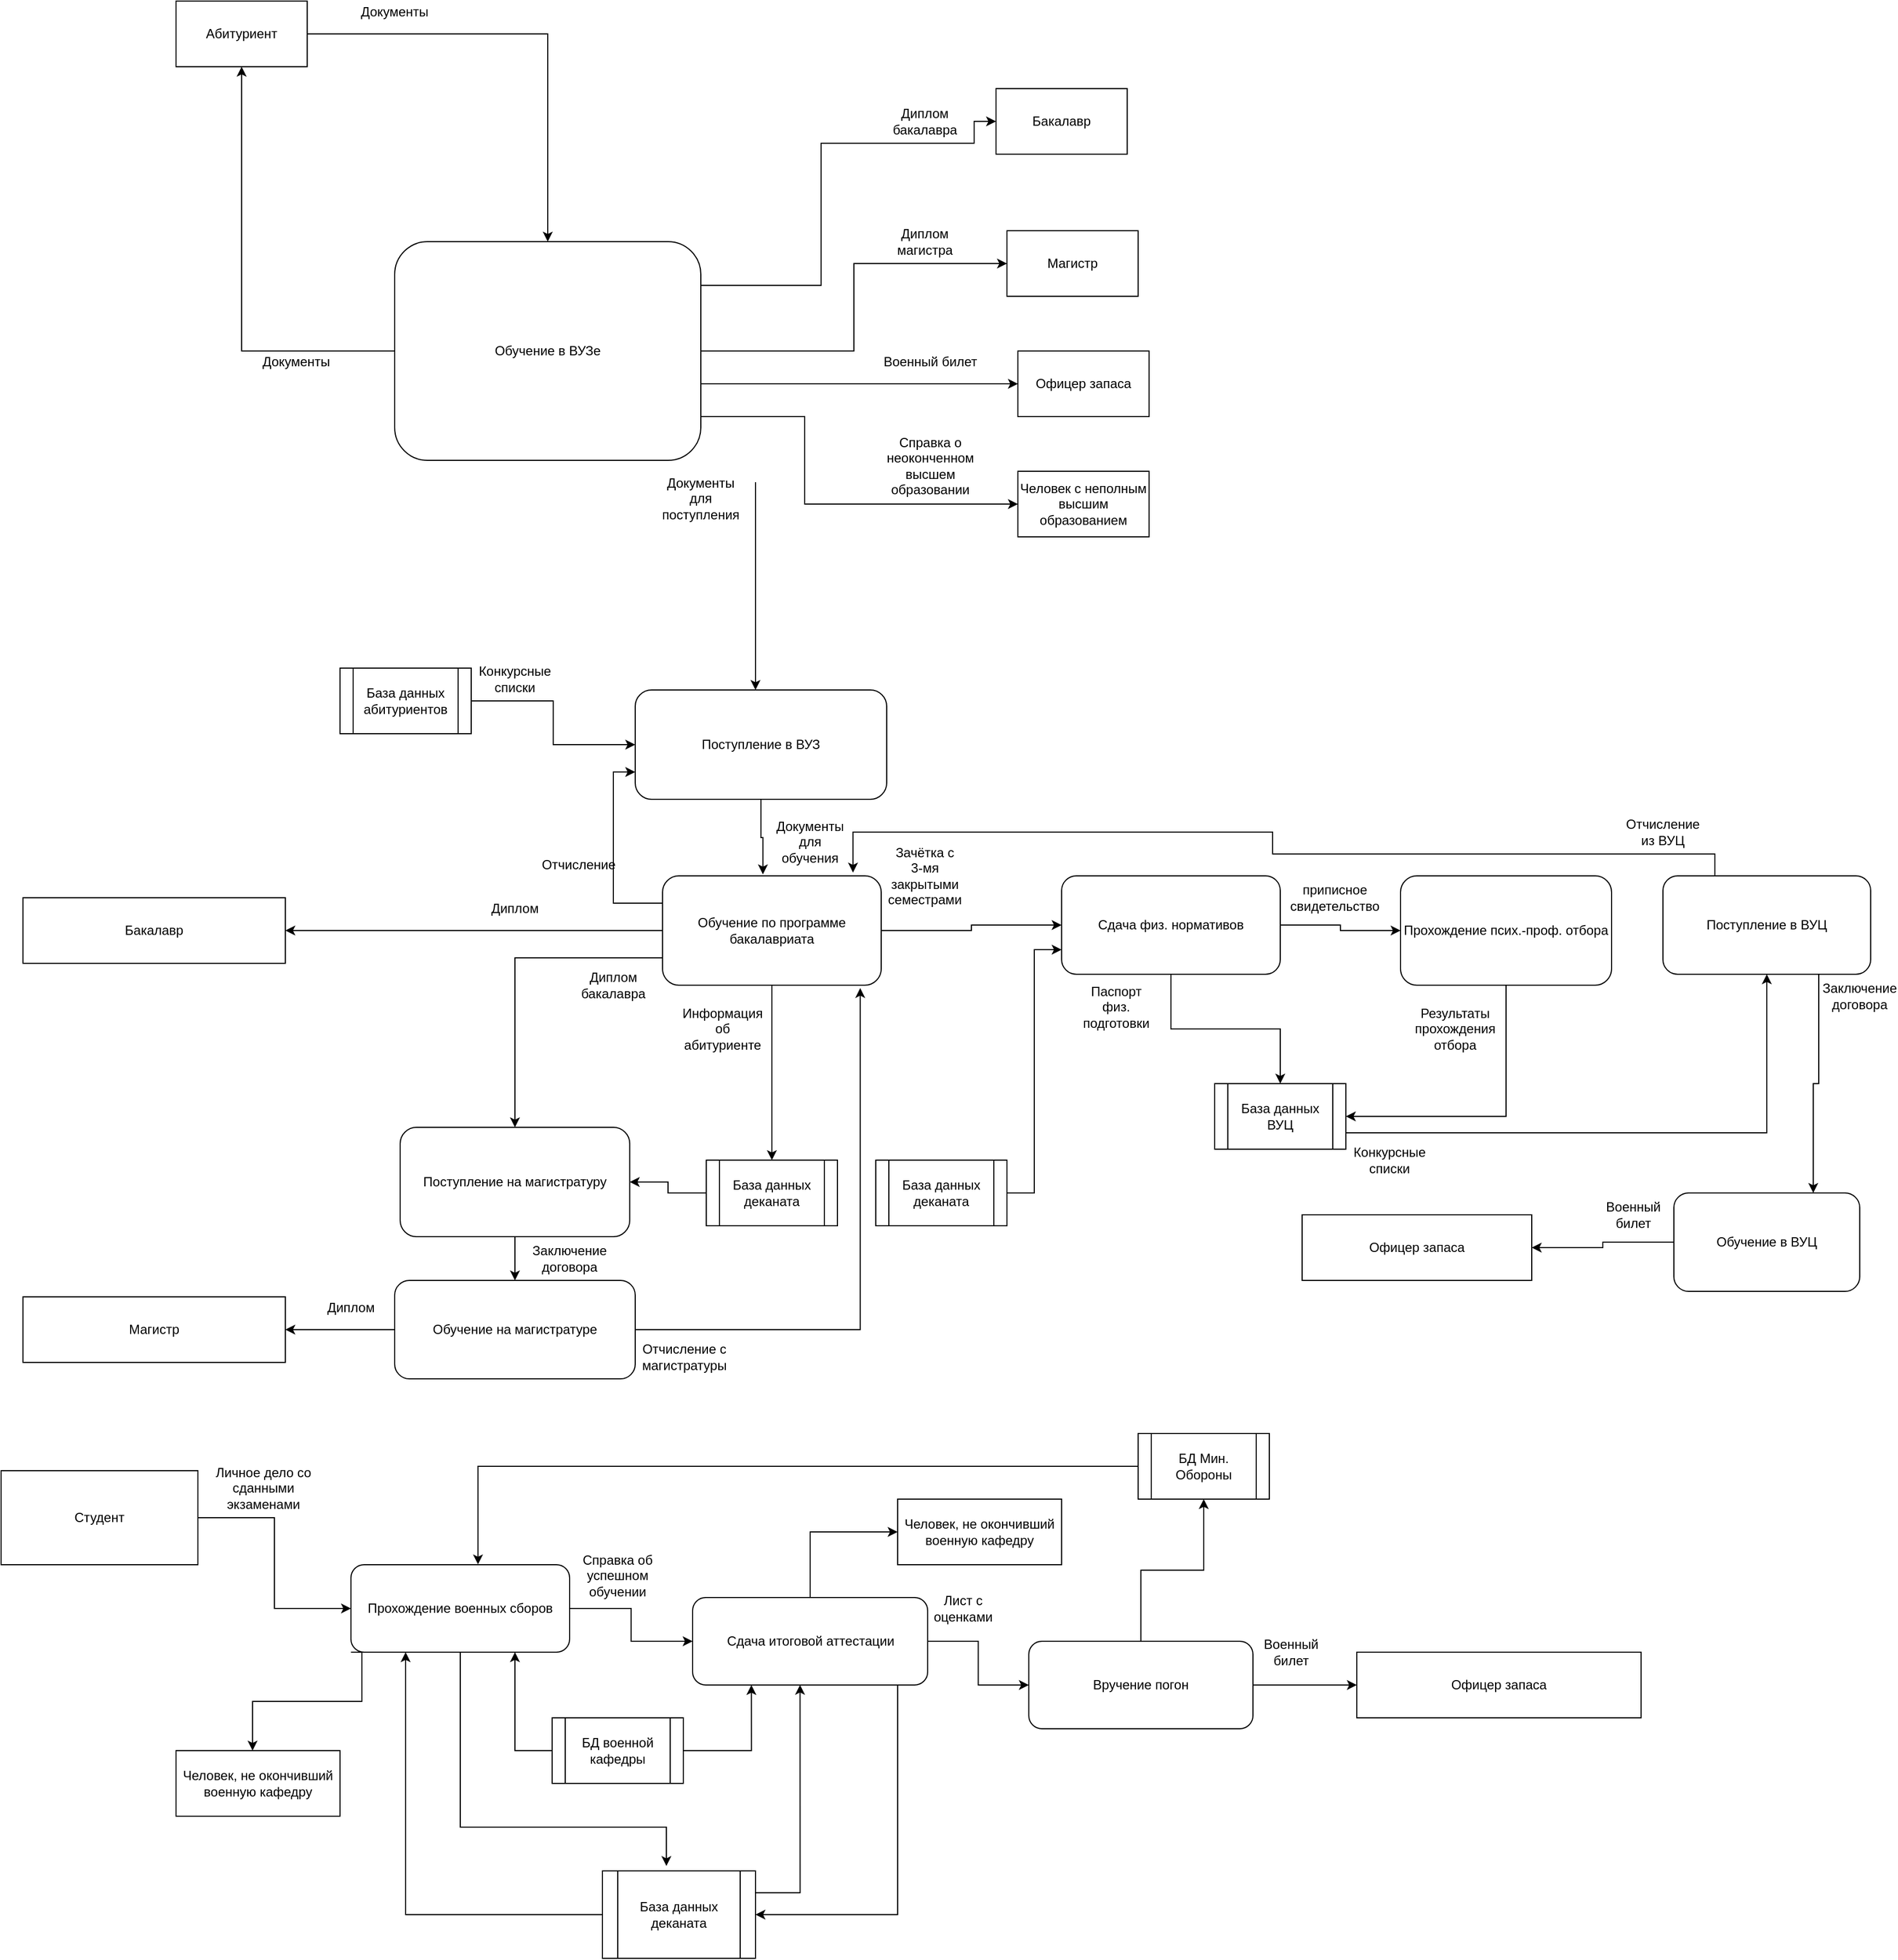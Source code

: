 <mxfile version="12.7.6" type="github">
  <diagram id="C5RBs43oDa-KdzZeNtuy" name="Page-1">
    <mxGraphModel dx="2048" dy="625" grid="1" gridSize="10" guides="1" tooltips="1" connect="1" arrows="1" fold="1" page="1" pageScale="1" pageWidth="827" pageHeight="1169" math="0" shadow="0">
      <root>
        <mxCell id="WIyWlLk6GJQsqaUBKTNV-0" />
        <mxCell id="WIyWlLk6GJQsqaUBKTNV-1" parent="WIyWlLk6GJQsqaUBKTNV-0" />
        <mxCell id="7PR91SfPj0W1hdnRgB1o-4" style="edgeStyle=orthogonalEdgeStyle;rounded=0;orthogonalLoop=1;jettySize=auto;html=1;exitX=0;exitY=0.5;exitDx=0;exitDy=0;entryX=0.5;entryY=1;entryDx=0;entryDy=0;" parent="WIyWlLk6GJQsqaUBKTNV-1" source="7PR91SfPj0W1hdnRgB1o-0" target="7PR91SfPj0W1hdnRgB1o-1" edge="1">
          <mxGeometry relative="1" as="geometry" />
        </mxCell>
        <mxCell id="7PR91SfPj0W1hdnRgB1o-22" style="edgeStyle=orthogonalEdgeStyle;rounded=0;orthogonalLoop=1;jettySize=auto;html=1;exitX=1;exitY=0.25;exitDx=0;exitDy=0;entryX=0;entryY=0.5;entryDx=0;entryDy=0;" parent="WIyWlLk6GJQsqaUBKTNV-1" source="7PR91SfPj0W1hdnRgB1o-0" target="7PR91SfPj0W1hdnRgB1o-10" edge="1">
          <mxGeometry relative="1" as="geometry">
            <Array as="points">
              <mxPoint x="490" y="670" />
              <mxPoint x="600" y="670" />
              <mxPoint x="600" y="540" />
              <mxPoint x="740" y="540" />
            </Array>
          </mxGeometry>
        </mxCell>
        <mxCell id="7PR91SfPj0W1hdnRgB1o-23" style="edgeStyle=orthogonalEdgeStyle;rounded=0;orthogonalLoop=1;jettySize=auto;html=1;exitX=1;exitY=0.5;exitDx=0;exitDy=0;entryX=0;entryY=0.5;entryDx=0;entryDy=0;" parent="WIyWlLk6GJQsqaUBKTNV-1" source="7PR91SfPj0W1hdnRgB1o-0" target="7PR91SfPj0W1hdnRgB1o-11" edge="1">
          <mxGeometry relative="1" as="geometry" />
        </mxCell>
        <mxCell id="7PR91SfPj0W1hdnRgB1o-26" style="edgeStyle=orthogonalEdgeStyle;rounded=0;orthogonalLoop=1;jettySize=auto;html=1;exitX=1;exitY=0.75;exitDx=0;exitDy=0;entryX=0;entryY=0.5;entryDx=0;entryDy=0;" parent="WIyWlLk6GJQsqaUBKTNV-1" source="7PR91SfPj0W1hdnRgB1o-0" target="7PR91SfPj0W1hdnRgB1o-12" edge="1">
          <mxGeometry relative="1" as="geometry">
            <Array as="points">
              <mxPoint x="490" y="760" />
            </Array>
          </mxGeometry>
        </mxCell>
        <mxCell id="7PR91SfPj0W1hdnRgB1o-27" style="edgeStyle=orthogonalEdgeStyle;rounded=0;orthogonalLoop=1;jettySize=auto;html=1;exitX=1;exitY=0.75;exitDx=0;exitDy=0;entryX=0;entryY=0.5;entryDx=0;entryDy=0;" parent="WIyWlLk6GJQsqaUBKTNV-1" source="7PR91SfPj0W1hdnRgB1o-0" target="7PR91SfPj0W1hdnRgB1o-14" edge="1">
          <mxGeometry relative="1" as="geometry">
            <Array as="points">
              <mxPoint x="490" y="790" />
              <mxPoint x="585" y="790" />
              <mxPoint x="585" y="870" />
            </Array>
          </mxGeometry>
        </mxCell>
        <mxCell id="7PR91SfPj0W1hdnRgB1o-0" value="Обучение в ВУЗе" style="rounded=1;whiteSpace=wrap;html=1;" parent="WIyWlLk6GJQsqaUBKTNV-1" vertex="1">
          <mxGeometry x="210" y="630" width="280" height="200" as="geometry" />
        </mxCell>
        <mxCell id="7PR91SfPj0W1hdnRgB1o-2" style="edgeStyle=orthogonalEdgeStyle;rounded=0;orthogonalLoop=1;jettySize=auto;html=1;exitX=1;exitY=0.5;exitDx=0;exitDy=0;entryX=0.5;entryY=0;entryDx=0;entryDy=0;" parent="WIyWlLk6GJQsqaUBKTNV-1" source="7PR91SfPj0W1hdnRgB1o-1" target="7PR91SfPj0W1hdnRgB1o-0" edge="1">
          <mxGeometry relative="1" as="geometry" />
        </mxCell>
        <mxCell id="7PR91SfPj0W1hdnRgB1o-1" value="Абитуриент" style="rounded=0;whiteSpace=wrap;html=1;" parent="WIyWlLk6GJQsqaUBKTNV-1" vertex="1">
          <mxGeometry x="10" y="410" width="120" height="60" as="geometry" />
        </mxCell>
        <mxCell id="7PR91SfPj0W1hdnRgB1o-5" value="Документы&lt;br&gt;" style="text;html=1;strokeColor=none;fillColor=none;align=center;verticalAlign=middle;whiteSpace=wrap;rounded=0;" parent="WIyWlLk6GJQsqaUBKTNV-1" vertex="1">
          <mxGeometry x="170" y="410" width="80" height="20" as="geometry" />
        </mxCell>
        <mxCell id="7PR91SfPj0W1hdnRgB1o-8" value="Документы" style="text;html=1;strokeColor=none;fillColor=none;align=center;verticalAlign=middle;whiteSpace=wrap;rounded=0;" parent="WIyWlLk6GJQsqaUBKTNV-1" vertex="1">
          <mxGeometry x="80" y="730" width="80" height="20" as="geometry" />
        </mxCell>
        <mxCell id="7PR91SfPj0W1hdnRgB1o-10" value="Бакалавр" style="rounded=0;whiteSpace=wrap;html=1;" parent="WIyWlLk6GJQsqaUBKTNV-1" vertex="1">
          <mxGeometry x="760" y="490" width="120" height="60" as="geometry" />
        </mxCell>
        <mxCell id="7PR91SfPj0W1hdnRgB1o-11" value="Магистр" style="rounded=0;whiteSpace=wrap;html=1;" parent="WIyWlLk6GJQsqaUBKTNV-1" vertex="1">
          <mxGeometry x="770" y="620" width="120" height="60" as="geometry" />
        </mxCell>
        <mxCell id="7PR91SfPj0W1hdnRgB1o-12" value="Офицер запаса" style="rounded=0;whiteSpace=wrap;html=1;" parent="WIyWlLk6GJQsqaUBKTNV-1" vertex="1">
          <mxGeometry x="780" y="730" width="120" height="60" as="geometry" />
        </mxCell>
        <mxCell id="7PR91SfPj0W1hdnRgB1o-14" value="Человек с неполным высшим образованием" style="rounded=0;whiteSpace=wrap;html=1;" parent="WIyWlLk6GJQsqaUBKTNV-1" vertex="1">
          <mxGeometry x="780" y="840" width="120" height="60" as="geometry" />
        </mxCell>
        <mxCell id="7PR91SfPj0W1hdnRgB1o-93" style="edgeStyle=orthogonalEdgeStyle;rounded=0;orthogonalLoop=1;jettySize=auto;html=1;exitX=0;exitY=0.5;exitDx=0;exitDy=0;entryX=1;entryY=0.5;entryDx=0;entryDy=0;" parent="WIyWlLk6GJQsqaUBKTNV-1" source="7PR91SfPj0W1hdnRgB1o-15" target="7PR91SfPj0W1hdnRgB1o-47" edge="1">
          <mxGeometry relative="1" as="geometry" />
        </mxCell>
        <mxCell id="7PR91SfPj0W1hdnRgB1o-15" value="База данных деканата" style="shape=process;whiteSpace=wrap;html=1;backgroundOutline=1;" parent="WIyWlLk6GJQsqaUBKTNV-1" vertex="1">
          <mxGeometry x="495" y="1470" width="120" height="60" as="geometry" />
        </mxCell>
        <mxCell id="7PR91SfPj0W1hdnRgB1o-28" value="Диплом бакалавра" style="text;html=1;strokeColor=none;fillColor=none;align=center;verticalAlign=middle;whiteSpace=wrap;rounded=0;" parent="WIyWlLk6GJQsqaUBKTNV-1" vertex="1">
          <mxGeometry x="650" y="510" width="90" height="20" as="geometry" />
        </mxCell>
        <mxCell id="7PR91SfPj0W1hdnRgB1o-29" value="Диплом магистра" style="text;html=1;strokeColor=none;fillColor=none;align=center;verticalAlign=middle;whiteSpace=wrap;rounded=0;" parent="WIyWlLk6GJQsqaUBKTNV-1" vertex="1">
          <mxGeometry x="650" y="620" width="90" height="20" as="geometry" />
        </mxCell>
        <mxCell id="7PR91SfPj0W1hdnRgB1o-30" value="Военный билет" style="text;html=1;strokeColor=none;fillColor=none;align=center;verticalAlign=middle;whiteSpace=wrap;rounded=0;" parent="WIyWlLk6GJQsqaUBKTNV-1" vertex="1">
          <mxGeometry x="655" y="730" width="90" height="20" as="geometry" />
        </mxCell>
        <mxCell id="7PR91SfPj0W1hdnRgB1o-33" value="Справка о неоконченном высшем образовании" style="text;html=1;strokeColor=none;fillColor=none;align=center;verticalAlign=middle;whiteSpace=wrap;rounded=0;" parent="WIyWlLk6GJQsqaUBKTNV-1" vertex="1">
          <mxGeometry x="650" y="810" width="100" height="50" as="geometry" />
        </mxCell>
        <mxCell id="7PR91SfPj0W1hdnRgB1o-42" style="edgeStyle=orthogonalEdgeStyle;rounded=0;orthogonalLoop=1;jettySize=auto;html=1;exitX=0.5;exitY=1;exitDx=0;exitDy=0;entryX=0.5;entryY=0;entryDx=0;entryDy=0;" parent="WIyWlLk6GJQsqaUBKTNV-1" source="7PR91SfPj0W1hdnRgB1o-35" target="7PR91SfPj0W1hdnRgB1o-15" edge="1">
          <mxGeometry relative="1" as="geometry">
            <mxPoint x="555" y="1370" as="targetPoint" />
          </mxGeometry>
        </mxCell>
        <mxCell id="7PR91SfPj0W1hdnRgB1o-68" style="edgeStyle=orthogonalEdgeStyle;rounded=0;orthogonalLoop=1;jettySize=auto;html=1;exitX=1;exitY=0.5;exitDx=0;exitDy=0;entryX=0;entryY=0.5;entryDx=0;entryDy=0;" parent="WIyWlLk6GJQsqaUBKTNV-1" source="7PR91SfPj0W1hdnRgB1o-35" target="7PR91SfPj0W1hdnRgB1o-64" edge="1">
          <mxGeometry relative="1" as="geometry" />
        </mxCell>
        <mxCell id="7PR91SfPj0W1hdnRgB1o-90" style="edgeStyle=orthogonalEdgeStyle;rounded=0;orthogonalLoop=1;jettySize=auto;html=1;exitX=0;exitY=0.75;exitDx=0;exitDy=0;entryX=0.5;entryY=0;entryDx=0;entryDy=0;" parent="WIyWlLk6GJQsqaUBKTNV-1" source="7PR91SfPj0W1hdnRgB1o-35" target="7PR91SfPj0W1hdnRgB1o-47" edge="1">
          <mxGeometry relative="1" as="geometry" />
        </mxCell>
        <mxCell id="7PR91SfPj0W1hdnRgB1o-95" style="edgeStyle=orthogonalEdgeStyle;rounded=0;orthogonalLoop=1;jettySize=auto;html=1;exitX=0;exitY=0.25;exitDx=0;exitDy=0;entryX=0;entryY=0.75;entryDx=0;entryDy=0;" parent="WIyWlLk6GJQsqaUBKTNV-1" source="7PR91SfPj0W1hdnRgB1o-35" target="7PR91SfPj0W1hdnRgB1o-52" edge="1">
          <mxGeometry relative="1" as="geometry">
            <mxPoint x="410" y="1110" as="targetPoint" />
          </mxGeometry>
        </mxCell>
        <mxCell id="7PR91SfPj0W1hdnRgB1o-97" style="edgeStyle=orthogonalEdgeStyle;rounded=0;orthogonalLoop=1;jettySize=auto;html=1;exitX=0;exitY=0.5;exitDx=0;exitDy=0;entryX=1;entryY=0.5;entryDx=0;entryDy=0;" parent="WIyWlLk6GJQsqaUBKTNV-1" source="7PR91SfPj0W1hdnRgB1o-35" target="7PR91SfPj0W1hdnRgB1o-96" edge="1">
          <mxGeometry relative="1" as="geometry" />
        </mxCell>
        <mxCell id="7PR91SfPj0W1hdnRgB1o-35" value="Обучение по программе бакалавриата" style="rounded=1;whiteSpace=wrap;html=1;" parent="WIyWlLk6GJQsqaUBKTNV-1" vertex="1">
          <mxGeometry x="455" y="1210" width="200" height="100" as="geometry" />
        </mxCell>
        <mxCell id="7PR91SfPj0W1hdnRgB1o-37" value="" style="endArrow=classic;html=1;" parent="WIyWlLk6GJQsqaUBKTNV-1" edge="1">
          <mxGeometry width="50" height="50" relative="1" as="geometry">
            <mxPoint x="540" y="850" as="sourcePoint" />
            <mxPoint x="540" y="1040" as="targetPoint" />
          </mxGeometry>
        </mxCell>
        <mxCell id="7PR91SfPj0W1hdnRgB1o-38" value="Документы для поступления" style="text;html=1;strokeColor=none;fillColor=none;align=center;verticalAlign=middle;whiteSpace=wrap;rounded=0;" parent="WIyWlLk6GJQsqaUBKTNV-1" vertex="1">
          <mxGeometry x="455" y="850" width="70" height="30" as="geometry" />
        </mxCell>
        <mxCell id="7PR91SfPj0W1hdnRgB1o-44" value="Информация об абитуриенте" style="text;html=1;strokeColor=none;fillColor=none;align=center;verticalAlign=middle;whiteSpace=wrap;rounded=0;" parent="WIyWlLk6GJQsqaUBKTNV-1" vertex="1">
          <mxGeometry x="470" y="1330" width="80" height="40" as="geometry" />
        </mxCell>
        <mxCell id="7PR91SfPj0W1hdnRgB1o-99" style="edgeStyle=orthogonalEdgeStyle;rounded=0;orthogonalLoop=1;jettySize=auto;html=1;exitX=0.5;exitY=1;exitDx=0;exitDy=0;entryX=0.5;entryY=0;entryDx=0;entryDy=0;" parent="WIyWlLk6GJQsqaUBKTNV-1" source="7PR91SfPj0W1hdnRgB1o-47" target="7PR91SfPj0W1hdnRgB1o-98" edge="1">
          <mxGeometry relative="1" as="geometry" />
        </mxCell>
        <mxCell id="7PR91SfPj0W1hdnRgB1o-47" value="Поступление на магистратуру" style="rounded=1;whiteSpace=wrap;html=1;" parent="WIyWlLk6GJQsqaUBKTNV-1" vertex="1">
          <mxGeometry x="215" y="1440" width="210" height="100" as="geometry" />
        </mxCell>
        <mxCell id="7PR91SfPj0W1hdnRgB1o-53" style="edgeStyle=orthogonalEdgeStyle;rounded=0;orthogonalLoop=1;jettySize=auto;html=1;exitX=1;exitY=0.5;exitDx=0;exitDy=0;entryX=0;entryY=0.5;entryDx=0;entryDy=0;" parent="WIyWlLk6GJQsqaUBKTNV-1" source="7PR91SfPj0W1hdnRgB1o-51" target="7PR91SfPj0W1hdnRgB1o-52" edge="1">
          <mxGeometry relative="1" as="geometry" />
        </mxCell>
        <mxCell id="7PR91SfPj0W1hdnRgB1o-51" value="База данных абитуриентов" style="shape=process;whiteSpace=wrap;html=1;backgroundOutline=1;" parent="WIyWlLk6GJQsqaUBKTNV-1" vertex="1">
          <mxGeometry x="160" y="1020" width="120" height="60" as="geometry" />
        </mxCell>
        <mxCell id="7PR91SfPj0W1hdnRgB1o-54" style="edgeStyle=orthogonalEdgeStyle;rounded=0;orthogonalLoop=1;jettySize=auto;html=1;exitX=0.5;exitY=1;exitDx=0;exitDy=0;entryX=0.459;entryY=-0.014;entryDx=0;entryDy=0;entryPerimeter=0;" parent="WIyWlLk6GJQsqaUBKTNV-1" source="7PR91SfPj0W1hdnRgB1o-52" target="7PR91SfPj0W1hdnRgB1o-35" edge="1">
          <mxGeometry relative="1" as="geometry" />
        </mxCell>
        <mxCell id="7PR91SfPj0W1hdnRgB1o-52" value="Поступление в ВУЗ" style="rounded=1;whiteSpace=wrap;html=1;" parent="WIyWlLk6GJQsqaUBKTNV-1" vertex="1">
          <mxGeometry x="430" y="1040" width="230" height="100" as="geometry" />
        </mxCell>
        <mxCell id="7PR91SfPj0W1hdnRgB1o-55" value="Документы для обучения&lt;br&gt;" style="text;html=1;strokeColor=none;fillColor=none;align=center;verticalAlign=middle;whiteSpace=wrap;rounded=0;" parent="WIyWlLk6GJQsqaUBKTNV-1" vertex="1">
          <mxGeometry x="570" y="1169" width="40" height="20" as="geometry" />
        </mxCell>
        <mxCell id="7PR91SfPj0W1hdnRgB1o-57" value="Конкурсные списки" style="text;html=1;strokeColor=none;fillColor=none;align=center;verticalAlign=middle;whiteSpace=wrap;rounded=0;" parent="WIyWlLk6GJQsqaUBKTNV-1" vertex="1">
          <mxGeometry x="300" y="1020" width="40" height="20" as="geometry" />
        </mxCell>
        <mxCell id="7PR91SfPj0W1hdnRgB1o-59" value="Отчисление&amp;nbsp;&lt;br&gt;" style="text;html=1;strokeColor=none;fillColor=none;align=center;verticalAlign=middle;whiteSpace=wrap;rounded=0;" parent="WIyWlLk6GJQsqaUBKTNV-1" vertex="1">
          <mxGeometry x="360" y="1190" width="40" height="20" as="geometry" />
        </mxCell>
        <mxCell id="7PR91SfPj0W1hdnRgB1o-67" style="edgeStyle=orthogonalEdgeStyle;rounded=0;orthogonalLoop=1;jettySize=auto;html=1;exitX=0.5;exitY=1;exitDx=0;exitDy=0;entryX=1;entryY=0.5;entryDx=0;entryDy=0;" parent="WIyWlLk6GJQsqaUBKTNV-1" source="7PR91SfPj0W1hdnRgB1o-63" target="7PR91SfPj0W1hdnRgB1o-65" edge="1">
          <mxGeometry relative="1" as="geometry" />
        </mxCell>
        <mxCell id="7PR91SfPj0W1hdnRgB1o-63" value="Прохождение псих.-проф. отбора" style="rounded=1;whiteSpace=wrap;html=1;" parent="WIyWlLk6GJQsqaUBKTNV-1" vertex="1">
          <mxGeometry x="1130" y="1210" width="193" height="100" as="geometry" />
        </mxCell>
        <mxCell id="7PR91SfPj0W1hdnRgB1o-66" style="edgeStyle=orthogonalEdgeStyle;rounded=0;orthogonalLoop=1;jettySize=auto;html=1;exitX=0.5;exitY=1;exitDx=0;exitDy=0;" parent="WIyWlLk6GJQsqaUBKTNV-1" source="7PR91SfPj0W1hdnRgB1o-64" target="7PR91SfPj0W1hdnRgB1o-65" edge="1">
          <mxGeometry relative="1" as="geometry" />
        </mxCell>
        <mxCell id="7PR91SfPj0W1hdnRgB1o-72" style="edgeStyle=orthogonalEdgeStyle;rounded=0;orthogonalLoop=1;jettySize=auto;html=1;exitX=1;exitY=0.5;exitDx=0;exitDy=0;entryX=0;entryY=0.5;entryDx=0;entryDy=0;" parent="WIyWlLk6GJQsqaUBKTNV-1" source="7PR91SfPj0W1hdnRgB1o-64" target="7PR91SfPj0W1hdnRgB1o-63" edge="1">
          <mxGeometry relative="1" as="geometry" />
        </mxCell>
        <mxCell id="7PR91SfPj0W1hdnRgB1o-64" value="Сдача физ. нормативов" style="rounded=1;whiteSpace=wrap;html=1;" parent="WIyWlLk6GJQsqaUBKTNV-1" vertex="1">
          <mxGeometry x="820" y="1210" width="200" height="90" as="geometry" />
        </mxCell>
        <mxCell id="7PR91SfPj0W1hdnRgB1o-78" style="edgeStyle=orthogonalEdgeStyle;rounded=0;orthogonalLoop=1;jettySize=auto;html=1;exitX=1;exitY=0.75;exitDx=0;exitDy=0;" parent="WIyWlLk6GJQsqaUBKTNV-1" source="7PR91SfPj0W1hdnRgB1o-65" target="7PR91SfPj0W1hdnRgB1o-79" edge="1">
          <mxGeometry relative="1" as="geometry">
            <mxPoint x="1370" y="1310" as="targetPoint" />
          </mxGeometry>
        </mxCell>
        <mxCell id="7PR91SfPj0W1hdnRgB1o-65" value="База данных ВУЦ" style="shape=process;whiteSpace=wrap;html=1;backgroundOutline=1;" parent="WIyWlLk6GJQsqaUBKTNV-1" vertex="1">
          <mxGeometry x="960" y="1400" width="120" height="60" as="geometry" />
        </mxCell>
        <mxCell id="7PR91SfPj0W1hdnRgB1o-69" value="Паспорт физ. подготовки" style="text;html=1;strokeColor=none;fillColor=none;align=center;verticalAlign=middle;whiteSpace=wrap;rounded=0;" parent="WIyWlLk6GJQsqaUBKTNV-1" vertex="1">
          <mxGeometry x="850" y="1320" width="40" height="20" as="geometry" />
        </mxCell>
        <mxCell id="7PR91SfPj0W1hdnRgB1o-70" value="Зачётка с 3-мя закрытыми семестрами&lt;br&gt;" style="text;html=1;strokeColor=none;fillColor=none;align=center;verticalAlign=middle;whiteSpace=wrap;rounded=0;" parent="WIyWlLk6GJQsqaUBKTNV-1" vertex="1">
          <mxGeometry x="675" y="1200" width="40" height="20" as="geometry" />
        </mxCell>
        <mxCell id="7PR91SfPj0W1hdnRgB1o-75" value="приписное свидетельство" style="text;html=1;strokeColor=none;fillColor=none;align=center;verticalAlign=middle;whiteSpace=wrap;rounded=0;" parent="WIyWlLk6GJQsqaUBKTNV-1" vertex="1">
          <mxGeometry x="1050" y="1220" width="40" height="20" as="geometry" />
        </mxCell>
        <mxCell id="7PR91SfPj0W1hdnRgB1o-76" value="Результаты прохождения отбора" style="text;html=1;strokeColor=none;fillColor=none;align=center;verticalAlign=middle;whiteSpace=wrap;rounded=0;" parent="WIyWlLk6GJQsqaUBKTNV-1" vertex="1">
          <mxGeometry x="1160" y="1340" width="40" height="20" as="geometry" />
        </mxCell>
        <mxCell id="7PR91SfPj0W1hdnRgB1o-77" style="edgeStyle=orthogonalEdgeStyle;rounded=0;orthogonalLoop=1;jettySize=auto;html=1;exitX=0.5;exitY=1;exitDx=0;exitDy=0;" parent="WIyWlLk6GJQsqaUBKTNV-1" source="7PR91SfPj0W1hdnRgB1o-76" target="7PR91SfPj0W1hdnRgB1o-76" edge="1">
          <mxGeometry relative="1" as="geometry" />
        </mxCell>
        <mxCell id="7PR91SfPj0W1hdnRgB1o-84" style="edgeStyle=orthogonalEdgeStyle;rounded=0;orthogonalLoop=1;jettySize=auto;html=1;exitX=0.25;exitY=0;exitDx=0;exitDy=0;entryX=0.871;entryY=-0.03;entryDx=0;entryDy=0;entryPerimeter=0;" parent="WIyWlLk6GJQsqaUBKTNV-1" source="7PR91SfPj0W1hdnRgB1o-79" target="7PR91SfPj0W1hdnRgB1o-35" edge="1">
          <mxGeometry relative="1" as="geometry">
            <mxPoint x="630" y="1170" as="targetPoint" />
            <Array as="points">
              <mxPoint x="1418" y="1190" />
              <mxPoint x="1013" y="1190" />
              <mxPoint x="1013" y="1170" />
              <mxPoint x="629" y="1170" />
            </Array>
          </mxGeometry>
        </mxCell>
        <mxCell id="7PR91SfPj0W1hdnRgB1o-108" style="edgeStyle=orthogonalEdgeStyle;rounded=0;orthogonalLoop=1;jettySize=auto;html=1;exitX=0.75;exitY=1;exitDx=0;exitDy=0;entryX=0.75;entryY=0;entryDx=0;entryDy=0;" parent="WIyWlLk6GJQsqaUBKTNV-1" source="7PR91SfPj0W1hdnRgB1o-79" target="7PR91SfPj0W1hdnRgB1o-107" edge="1">
          <mxGeometry relative="1" as="geometry" />
        </mxCell>
        <mxCell id="7PR91SfPj0W1hdnRgB1o-79" value="Поступление в ВУЦ" style="rounded=1;whiteSpace=wrap;html=1;" parent="WIyWlLk6GJQsqaUBKTNV-1" vertex="1">
          <mxGeometry x="1370" y="1210" width="190" height="90" as="geometry" />
        </mxCell>
        <mxCell id="7PR91SfPj0W1hdnRgB1o-82" value="Конкурсные списки" style="text;html=1;strokeColor=none;fillColor=none;align=center;verticalAlign=middle;whiteSpace=wrap;rounded=0;" parent="WIyWlLk6GJQsqaUBKTNV-1" vertex="1">
          <mxGeometry x="1100" y="1460" width="40" height="20" as="geometry" />
        </mxCell>
        <mxCell id="7PR91SfPj0W1hdnRgB1o-85" value="Отчисление из ВУЦ" style="text;html=1;strokeColor=none;fillColor=none;align=center;verticalAlign=middle;whiteSpace=wrap;rounded=0;" parent="WIyWlLk6GJQsqaUBKTNV-1" vertex="1">
          <mxGeometry x="1350" y="1160" width="40" height="20" as="geometry" />
        </mxCell>
        <mxCell id="7PR91SfPj0W1hdnRgB1o-94" value="Диплом бакалавра" style="text;html=1;strokeColor=none;fillColor=none;align=center;verticalAlign=middle;whiteSpace=wrap;rounded=0;" parent="WIyWlLk6GJQsqaUBKTNV-1" vertex="1">
          <mxGeometry x="390" y="1300" width="40" height="20" as="geometry" />
        </mxCell>
        <mxCell id="7PR91SfPj0W1hdnRgB1o-96" value="Бакалавр" style="rounded=0;whiteSpace=wrap;html=1;" parent="WIyWlLk6GJQsqaUBKTNV-1" vertex="1">
          <mxGeometry x="-130" y="1230" width="240" height="60" as="geometry" />
        </mxCell>
        <mxCell id="7PR91SfPj0W1hdnRgB1o-102" style="edgeStyle=orthogonalEdgeStyle;rounded=0;orthogonalLoop=1;jettySize=auto;html=1;exitX=0;exitY=0.5;exitDx=0;exitDy=0;entryX=1;entryY=0.5;entryDx=0;entryDy=0;" parent="WIyWlLk6GJQsqaUBKTNV-1" source="7PR91SfPj0W1hdnRgB1o-98" target="7PR91SfPj0W1hdnRgB1o-101" edge="1">
          <mxGeometry relative="1" as="geometry" />
        </mxCell>
        <mxCell id="7PR91SfPj0W1hdnRgB1o-103" style="edgeStyle=orthogonalEdgeStyle;rounded=0;orthogonalLoop=1;jettySize=auto;html=1;exitX=1;exitY=0.5;exitDx=0;exitDy=0;entryX=0.904;entryY=1.026;entryDx=0;entryDy=0;entryPerimeter=0;" parent="WIyWlLk6GJQsqaUBKTNV-1" source="7PR91SfPj0W1hdnRgB1o-98" target="7PR91SfPj0W1hdnRgB1o-35" edge="1">
          <mxGeometry relative="1" as="geometry" />
        </mxCell>
        <mxCell id="7PR91SfPj0W1hdnRgB1o-98" value="Обучение на магистратуре" style="rounded=1;whiteSpace=wrap;html=1;" parent="WIyWlLk6GJQsqaUBKTNV-1" vertex="1">
          <mxGeometry x="210" y="1580" width="220" height="90" as="geometry" />
        </mxCell>
        <mxCell id="7PR91SfPj0W1hdnRgB1o-101" value="Магистр" style="rounded=0;whiteSpace=wrap;html=1;" parent="WIyWlLk6GJQsqaUBKTNV-1" vertex="1">
          <mxGeometry x="-130" y="1595" width="240" height="60" as="geometry" />
        </mxCell>
        <mxCell id="7PR91SfPj0W1hdnRgB1o-104" value="Диплом" style="text;html=1;strokeColor=none;fillColor=none;align=center;verticalAlign=middle;whiteSpace=wrap;rounded=0;" parent="WIyWlLk6GJQsqaUBKTNV-1" vertex="1">
          <mxGeometry x="300" y="1230" width="40" height="20" as="geometry" />
        </mxCell>
        <mxCell id="7PR91SfPj0W1hdnRgB1o-105" value="Диплом" style="text;html=1;strokeColor=none;fillColor=none;align=center;verticalAlign=middle;whiteSpace=wrap;rounded=0;" parent="WIyWlLk6GJQsqaUBKTNV-1" vertex="1">
          <mxGeometry x="150" y="1595" width="40" height="20" as="geometry" />
        </mxCell>
        <mxCell id="7PR91SfPj0W1hdnRgB1o-106" value="Отчисление с магистратуры" style="text;html=1;strokeColor=none;fillColor=none;align=center;verticalAlign=middle;whiteSpace=wrap;rounded=0;" parent="WIyWlLk6GJQsqaUBKTNV-1" vertex="1">
          <mxGeometry x="455" y="1640" width="40" height="20" as="geometry" />
        </mxCell>
        <mxCell id="7PR91SfPj0W1hdnRgB1o-110" style="edgeStyle=orthogonalEdgeStyle;rounded=0;orthogonalLoop=1;jettySize=auto;html=1;exitX=0;exitY=0.5;exitDx=0;exitDy=0;entryX=1;entryY=0.5;entryDx=0;entryDy=0;" parent="WIyWlLk6GJQsqaUBKTNV-1" source="7PR91SfPj0W1hdnRgB1o-107" target="7PR91SfPj0W1hdnRgB1o-109" edge="1">
          <mxGeometry relative="1" as="geometry" />
        </mxCell>
        <mxCell id="7PR91SfPj0W1hdnRgB1o-107" value="Обучение в ВУЦ" style="rounded=1;whiteSpace=wrap;html=1;" parent="WIyWlLk6GJQsqaUBKTNV-1" vertex="1">
          <mxGeometry x="1380" y="1500" width="170" height="90" as="geometry" />
        </mxCell>
        <mxCell id="7PR91SfPj0W1hdnRgB1o-109" value="Офицер запаса" style="rounded=0;whiteSpace=wrap;html=1;" parent="WIyWlLk6GJQsqaUBKTNV-1" vertex="1">
          <mxGeometry x="1040" y="1520" width="210" height="60" as="geometry" />
        </mxCell>
        <mxCell id="7PR91SfPj0W1hdnRgB1o-111" value="Военный билет" style="text;html=1;strokeColor=none;fillColor=none;align=center;verticalAlign=middle;whiteSpace=wrap;rounded=0;" parent="WIyWlLk6GJQsqaUBKTNV-1" vertex="1">
          <mxGeometry x="1323" y="1510" width="40" height="20" as="geometry" />
        </mxCell>
        <mxCell id="7PR91SfPj0W1hdnRgB1o-114" value="Заключение договора" style="text;html=1;strokeColor=none;fillColor=none;align=center;verticalAlign=middle;whiteSpace=wrap;rounded=0;" parent="WIyWlLk6GJQsqaUBKTNV-1" vertex="1">
          <mxGeometry x="350" y="1550" width="40" height="20" as="geometry" />
        </mxCell>
        <mxCell id="7PR91SfPj0W1hdnRgB1o-117" value="Заключение договора" style="text;html=1;strokeColor=none;fillColor=none;align=center;verticalAlign=middle;whiteSpace=wrap;rounded=0;" parent="WIyWlLk6GJQsqaUBKTNV-1" vertex="1">
          <mxGeometry x="1530" y="1310" width="40" height="20" as="geometry" />
        </mxCell>
        <mxCell id="1hEHZYGOaFpvxmI4YYNT-2" style="edgeStyle=orthogonalEdgeStyle;rounded=0;orthogonalLoop=1;jettySize=auto;html=1;exitX=1;exitY=0.5;exitDx=0;exitDy=0;entryX=0;entryY=0.75;entryDx=0;entryDy=0;" edge="1" parent="WIyWlLk6GJQsqaUBKTNV-1" source="1hEHZYGOaFpvxmI4YYNT-1" target="7PR91SfPj0W1hdnRgB1o-64">
          <mxGeometry relative="1" as="geometry" />
        </mxCell>
        <mxCell id="1hEHZYGOaFpvxmI4YYNT-1" value="База данных деканата" style="shape=process;whiteSpace=wrap;html=1;backgroundOutline=1;" vertex="1" parent="WIyWlLk6GJQsqaUBKTNV-1">
          <mxGeometry x="650" y="1470" width="120" height="60" as="geometry" />
        </mxCell>
        <mxCell id="1hEHZYGOaFpvxmI4YYNT-7" style="edgeStyle=orthogonalEdgeStyle;rounded=0;orthogonalLoop=1;jettySize=auto;html=1;exitX=1;exitY=0.5;exitDx=0;exitDy=0;entryX=0;entryY=0.5;entryDx=0;entryDy=0;" edge="1" parent="WIyWlLk6GJQsqaUBKTNV-1" source="1hEHZYGOaFpvxmI4YYNT-3" target="1hEHZYGOaFpvxmI4YYNT-4">
          <mxGeometry relative="1" as="geometry" />
        </mxCell>
        <mxCell id="1hEHZYGOaFpvxmI4YYNT-3" value="Студент" style="rounded=0;whiteSpace=wrap;html=1;" vertex="1" parent="WIyWlLk6GJQsqaUBKTNV-1">
          <mxGeometry x="-150" y="1754" width="180" height="86" as="geometry" />
        </mxCell>
        <mxCell id="1hEHZYGOaFpvxmI4YYNT-14" style="edgeStyle=orthogonalEdgeStyle;rounded=0;orthogonalLoop=1;jettySize=auto;html=1;exitX=1;exitY=0.5;exitDx=0;exitDy=0;" edge="1" parent="WIyWlLk6GJQsqaUBKTNV-1" source="1hEHZYGOaFpvxmI4YYNT-4" target="1hEHZYGOaFpvxmI4YYNT-13">
          <mxGeometry relative="1" as="geometry" />
        </mxCell>
        <mxCell id="1hEHZYGOaFpvxmI4YYNT-20" style="edgeStyle=orthogonalEdgeStyle;rounded=0;orthogonalLoop=1;jettySize=auto;html=1;exitX=0.5;exitY=1;exitDx=0;exitDy=0;entryX=0.418;entryY=-0.056;entryDx=0;entryDy=0;entryPerimeter=0;" edge="1" parent="WIyWlLk6GJQsqaUBKTNV-1" source="1hEHZYGOaFpvxmI4YYNT-4" target="1hEHZYGOaFpvxmI4YYNT-19">
          <mxGeometry relative="1" as="geometry">
            <Array as="points">
              <mxPoint x="270" y="2080" />
              <mxPoint x="458" y="2080" />
            </Array>
          </mxGeometry>
        </mxCell>
        <mxCell id="1hEHZYGOaFpvxmI4YYNT-34" style="edgeStyle=orthogonalEdgeStyle;rounded=0;orthogonalLoop=1;jettySize=auto;html=1;exitX=0;exitY=1;exitDx=0;exitDy=0;" edge="1" parent="WIyWlLk6GJQsqaUBKTNV-1" source="1hEHZYGOaFpvxmI4YYNT-4">
          <mxGeometry relative="1" as="geometry">
            <mxPoint x="80" y="2010" as="targetPoint" />
            <Array as="points">
              <mxPoint x="180" y="1920" />
              <mxPoint x="180" y="1965" />
              <mxPoint x="80" y="1965" />
            </Array>
          </mxGeometry>
        </mxCell>
        <mxCell id="1hEHZYGOaFpvxmI4YYNT-4" value="Прохождение военных сборов" style="rounded=1;whiteSpace=wrap;html=1;" vertex="1" parent="WIyWlLk6GJQsqaUBKTNV-1">
          <mxGeometry x="170" y="1840" width="200" height="80" as="geometry" />
        </mxCell>
        <mxCell id="1hEHZYGOaFpvxmI4YYNT-10" value="Личное дело со сданными экзаменами" style="text;html=1;strokeColor=none;fillColor=none;align=center;verticalAlign=middle;whiteSpace=wrap;rounded=0;" vertex="1" parent="WIyWlLk6GJQsqaUBKTNV-1">
          <mxGeometry x="30" y="1760" width="120" height="20" as="geometry" />
        </mxCell>
        <mxCell id="1hEHZYGOaFpvxmI4YYNT-17" style="edgeStyle=orthogonalEdgeStyle;rounded=0;orthogonalLoop=1;jettySize=auto;html=1;exitX=1;exitY=0.5;exitDx=0;exitDy=0;entryX=0;entryY=0.5;entryDx=0;entryDy=0;" edge="1" parent="WIyWlLk6GJQsqaUBKTNV-1" source="1hEHZYGOaFpvxmI4YYNT-13" target="1hEHZYGOaFpvxmI4YYNT-16">
          <mxGeometry relative="1" as="geometry" />
        </mxCell>
        <mxCell id="1hEHZYGOaFpvxmI4YYNT-21" style="edgeStyle=orthogonalEdgeStyle;rounded=0;orthogonalLoop=1;jettySize=auto;html=1;exitX=0.5;exitY=1;exitDx=0;exitDy=0;entryX=1;entryY=0.5;entryDx=0;entryDy=0;" edge="1" parent="WIyWlLk6GJQsqaUBKTNV-1" source="1hEHZYGOaFpvxmI4YYNT-13" target="1hEHZYGOaFpvxmI4YYNT-19">
          <mxGeometry relative="1" as="geometry">
            <Array as="points">
              <mxPoint x="670" y="1950" />
              <mxPoint x="670" y="2160" />
            </Array>
          </mxGeometry>
        </mxCell>
        <mxCell id="1hEHZYGOaFpvxmI4YYNT-37" style="edgeStyle=orthogonalEdgeStyle;rounded=0;orthogonalLoop=1;jettySize=auto;html=1;exitX=0.5;exitY=0;exitDx=0;exitDy=0;entryX=0;entryY=0.5;entryDx=0;entryDy=0;" edge="1" parent="WIyWlLk6GJQsqaUBKTNV-1" source="1hEHZYGOaFpvxmI4YYNT-13" target="1hEHZYGOaFpvxmI4YYNT-38">
          <mxGeometry relative="1" as="geometry">
            <mxPoint x="635.0" y="1798.5" as="targetPoint" />
          </mxGeometry>
        </mxCell>
        <mxCell id="1hEHZYGOaFpvxmI4YYNT-13" value="Сдача итоговой аттестации" style="rounded=1;whiteSpace=wrap;html=1;" vertex="1" parent="WIyWlLk6GJQsqaUBKTNV-1">
          <mxGeometry x="482.5" y="1870" width="215" height="80" as="geometry" />
        </mxCell>
        <mxCell id="1hEHZYGOaFpvxmI4YYNT-15" value="Справка об успешном обучении" style="text;html=1;strokeColor=none;fillColor=none;align=center;verticalAlign=middle;whiteSpace=wrap;rounded=0;" vertex="1" parent="WIyWlLk6GJQsqaUBKTNV-1">
          <mxGeometry x="379" y="1840" width="70" height="20" as="geometry" />
        </mxCell>
        <mxCell id="1hEHZYGOaFpvxmI4YYNT-29" style="edgeStyle=orthogonalEdgeStyle;rounded=0;orthogonalLoop=1;jettySize=auto;html=1;exitX=0.5;exitY=0;exitDx=0;exitDy=0;entryX=0.5;entryY=1;entryDx=0;entryDy=0;" edge="1" parent="WIyWlLk6GJQsqaUBKTNV-1" source="1hEHZYGOaFpvxmI4YYNT-16" target="1hEHZYGOaFpvxmI4YYNT-26">
          <mxGeometry relative="1" as="geometry" />
        </mxCell>
        <mxCell id="1hEHZYGOaFpvxmI4YYNT-31" style="edgeStyle=orthogonalEdgeStyle;rounded=0;orthogonalLoop=1;jettySize=auto;html=1;exitX=1;exitY=0.5;exitDx=0;exitDy=0;entryX=0;entryY=0.5;entryDx=0;entryDy=0;" edge="1" parent="WIyWlLk6GJQsqaUBKTNV-1" source="1hEHZYGOaFpvxmI4YYNT-16" target="1hEHZYGOaFpvxmI4YYNT-30">
          <mxGeometry relative="1" as="geometry" />
        </mxCell>
        <mxCell id="1hEHZYGOaFpvxmI4YYNT-16" value="Вручение погон" style="rounded=1;whiteSpace=wrap;html=1;" vertex="1" parent="WIyWlLk6GJQsqaUBKTNV-1">
          <mxGeometry x="790" y="1910" width="205" height="80" as="geometry" />
        </mxCell>
        <mxCell id="1hEHZYGOaFpvxmI4YYNT-18" value="Лист с оценками" style="text;html=1;strokeColor=none;fillColor=none;align=center;verticalAlign=middle;whiteSpace=wrap;rounded=0;" vertex="1" parent="WIyWlLk6GJQsqaUBKTNV-1">
          <mxGeometry x="710" y="1870" width="40" height="20" as="geometry" />
        </mxCell>
        <mxCell id="1hEHZYGOaFpvxmI4YYNT-23" style="edgeStyle=orthogonalEdgeStyle;rounded=0;orthogonalLoop=1;jettySize=auto;html=1;exitX=0;exitY=0.5;exitDx=0;exitDy=0;entryX=0.25;entryY=1;entryDx=0;entryDy=0;" edge="1" parent="WIyWlLk6GJQsqaUBKTNV-1" source="1hEHZYGOaFpvxmI4YYNT-19" target="1hEHZYGOaFpvxmI4YYNT-4">
          <mxGeometry relative="1" as="geometry">
            <mxPoint x="200" y="1940" as="targetPoint" />
          </mxGeometry>
        </mxCell>
        <mxCell id="1hEHZYGOaFpvxmI4YYNT-24" style="edgeStyle=orthogonalEdgeStyle;rounded=0;orthogonalLoop=1;jettySize=auto;html=1;exitX=1;exitY=0.25;exitDx=0;exitDy=0;entryX=0.457;entryY=0.998;entryDx=0;entryDy=0;entryPerimeter=0;" edge="1" parent="WIyWlLk6GJQsqaUBKTNV-1" source="1hEHZYGOaFpvxmI4YYNT-19" target="1hEHZYGOaFpvxmI4YYNT-13">
          <mxGeometry relative="1" as="geometry" />
        </mxCell>
        <mxCell id="1hEHZYGOaFpvxmI4YYNT-19" value="База данных деканата" style="shape=process;whiteSpace=wrap;html=1;backgroundOutline=1;" vertex="1" parent="WIyWlLk6GJQsqaUBKTNV-1">
          <mxGeometry x="400" y="2120" width="140" height="80" as="geometry" />
        </mxCell>
        <mxCell id="1hEHZYGOaFpvxmI4YYNT-33" style="edgeStyle=orthogonalEdgeStyle;rounded=0;orthogonalLoop=1;jettySize=auto;html=1;exitX=0;exitY=0.5;exitDx=0;exitDy=0;entryX=0.581;entryY=-0.004;entryDx=0;entryDy=0;entryPerimeter=0;" edge="1" parent="WIyWlLk6GJQsqaUBKTNV-1" source="1hEHZYGOaFpvxmI4YYNT-26" target="1hEHZYGOaFpvxmI4YYNT-4">
          <mxGeometry relative="1" as="geometry" />
        </mxCell>
        <mxCell id="1hEHZYGOaFpvxmI4YYNT-26" value="БД Мин. Обороны" style="shape=process;whiteSpace=wrap;html=1;backgroundOutline=1;" vertex="1" parent="WIyWlLk6GJQsqaUBKTNV-1">
          <mxGeometry x="890" y="1720" width="120" height="60" as="geometry" />
        </mxCell>
        <mxCell id="1hEHZYGOaFpvxmI4YYNT-30" value="Офицер запаса" style="rounded=0;whiteSpace=wrap;html=1;" vertex="1" parent="WIyWlLk6GJQsqaUBKTNV-1">
          <mxGeometry x="1090" y="1920" width="260" height="60" as="geometry" />
        </mxCell>
        <mxCell id="1hEHZYGOaFpvxmI4YYNT-32" value="Военный билет" style="text;html=1;strokeColor=none;fillColor=none;align=center;verticalAlign=middle;whiteSpace=wrap;rounded=0;" vertex="1" parent="WIyWlLk6GJQsqaUBKTNV-1">
          <mxGeometry x="1010" y="1910" width="40" height="20" as="geometry" />
        </mxCell>
        <mxCell id="1hEHZYGOaFpvxmI4YYNT-38" value="Человек, не окончивший военную кафедру" style="rounded=0;whiteSpace=wrap;html=1;" vertex="1" parent="WIyWlLk6GJQsqaUBKTNV-1">
          <mxGeometry x="670" y="1780" width="150" height="60" as="geometry" />
        </mxCell>
        <mxCell id="1hEHZYGOaFpvxmI4YYNT-39" value="Человек, не окончивший военную кафедру" style="rounded=0;whiteSpace=wrap;html=1;" vertex="1" parent="WIyWlLk6GJQsqaUBKTNV-1">
          <mxGeometry x="10" y="2010" width="150" height="60" as="geometry" />
        </mxCell>
        <mxCell id="1hEHZYGOaFpvxmI4YYNT-41" style="edgeStyle=orthogonalEdgeStyle;rounded=0;orthogonalLoop=1;jettySize=auto;html=1;exitX=1;exitY=0.5;exitDx=0;exitDy=0;entryX=0.25;entryY=1;entryDx=0;entryDy=0;" edge="1" parent="WIyWlLk6GJQsqaUBKTNV-1" source="1hEHZYGOaFpvxmI4YYNT-40" target="1hEHZYGOaFpvxmI4YYNT-13">
          <mxGeometry relative="1" as="geometry">
            <mxPoint x="540.0" y="1960" as="targetPoint" />
          </mxGeometry>
        </mxCell>
        <mxCell id="1hEHZYGOaFpvxmI4YYNT-42" style="edgeStyle=orthogonalEdgeStyle;rounded=0;orthogonalLoop=1;jettySize=auto;html=1;exitX=0;exitY=0.5;exitDx=0;exitDy=0;entryX=0.75;entryY=1;entryDx=0;entryDy=0;" edge="1" parent="WIyWlLk6GJQsqaUBKTNV-1" source="1hEHZYGOaFpvxmI4YYNT-40" target="1hEHZYGOaFpvxmI4YYNT-4">
          <mxGeometry relative="1" as="geometry" />
        </mxCell>
        <mxCell id="1hEHZYGOaFpvxmI4YYNT-40" value="БД военной кафедры" style="shape=process;whiteSpace=wrap;html=1;backgroundOutline=1;" vertex="1" parent="WIyWlLk6GJQsqaUBKTNV-1">
          <mxGeometry x="354" y="1980" width="120" height="60" as="geometry" />
        </mxCell>
      </root>
    </mxGraphModel>
  </diagram>
</mxfile>
